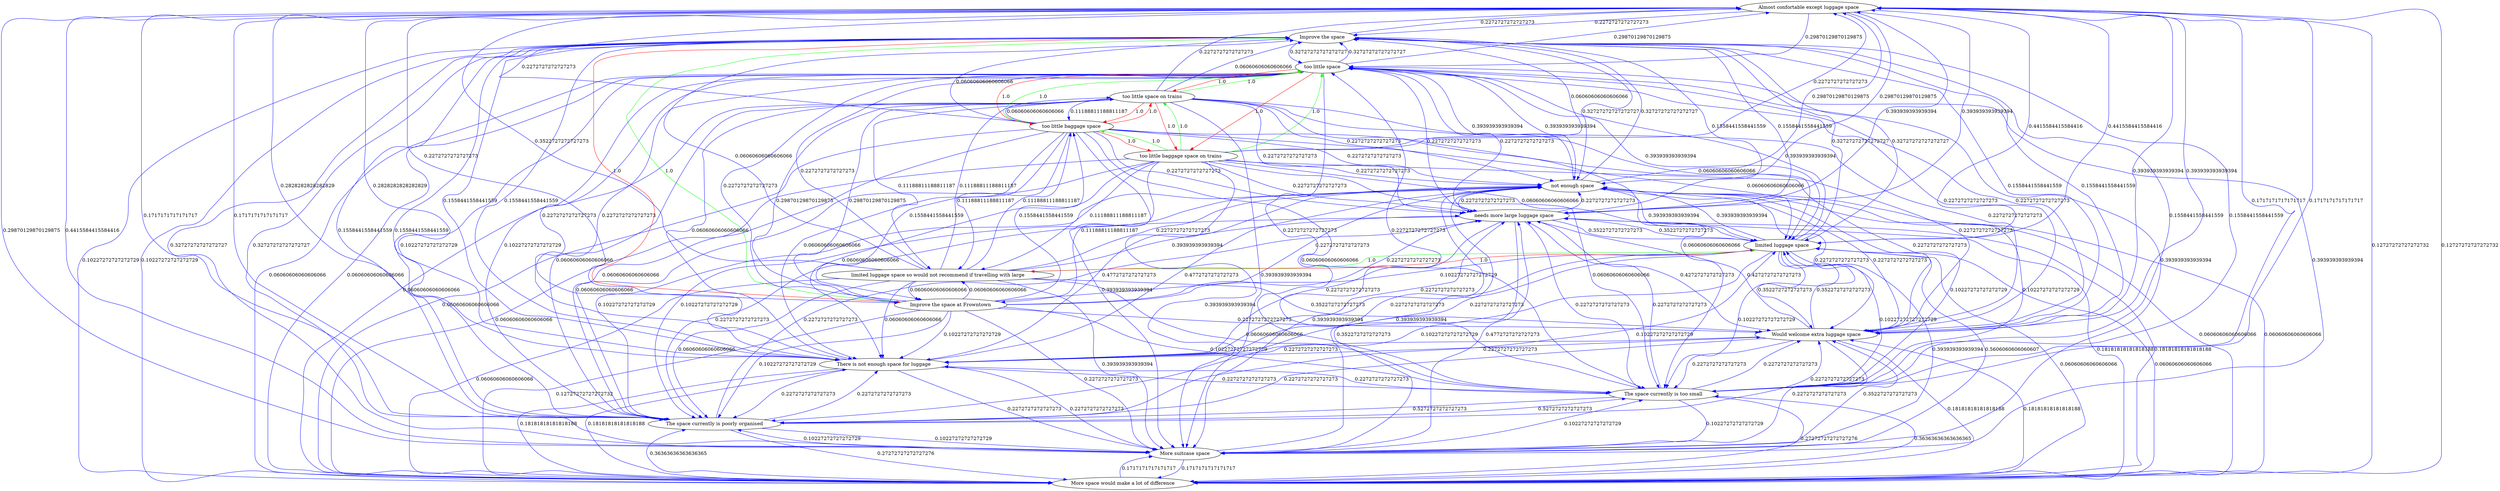 digraph rawGraph {
"Almost confortable except luggage space";"Improve the space at Frowntown";"Improve the space";"More space would make a lot of difference";"More suitcase space";"The space currently is poorly organised";"The space currently is too small";"There is not enough space for luggage";"Would welcome extra luggage space";"limited luggage space so would not recommend if travelling with large";"limited luggage space";"needs more large luggage space";"not enough space";"too little baggage space on trains";"too little baggage space";"too little space";"too little space on trains";"Improve the space at Frowntown" -> "Improve the space" [label=1.0] [color=green]
"Improve the space" -> "Improve the space at Frowntown" [label=1.0] [color=red]
"Almost confortable except luggage space" -> "Improve the space" [label=0.2272727272727273] [color=blue]
"Improve the space" -> "Almost confortable except luggage space" [label=0.2272727272727273] [color=blue]
"Improve the space at Frowntown" -> "Almost confortable except luggage space" [label=0.2272727272727273] [color=blue]
"Almost confortable except luggage space" -> "More space would make a lot of difference" [label=0.12727272727272732] [color=blue]
"More space would make a lot of difference" -> "Almost confortable except luggage space" [label=0.12727272727272732] [color=blue]
"More space would make a lot of difference" -> "Improve the space" [label=0.10227272727272729] [color=blue]
"Improve the space" -> "More space would make a lot of difference" [label=0.10227272727272729] [color=blue]
"Improve the space at Frowntown" -> "More space would make a lot of difference" [label=0.12727272727272732] [color=blue]
"More suitcase space" -> "Almost confortable except luggage space" [label=0.4415584415584416] [color=blue]
"Almost confortable except luggage space" -> "More suitcase space" [label=0.29870129870129875] [color=blue]
"More suitcase space" -> "More space would make a lot of difference" [label=0.1717171717171717] [color=blue]
"More space would make a lot of difference" -> "More suitcase space" [label=0.1717171717171717] [color=blue]
"Improve the space" -> "More suitcase space" [label=0.32727272727272727] [color=blue]
"More suitcase space" -> "Improve the space" [label=0.32727272727272727] [color=blue]
"Improve the space at Frowntown" -> "More suitcase space" [label=0.2272727272727273] [color=blue]
"The space currently is poorly organised" -> "More suitcase space" [label=0.10227272727272729] [color=blue]
"More suitcase space" -> "The space currently is poorly organised" [label=0.10227272727272729] [color=blue]
"Almost confortable except luggage space" -> "The space currently is poorly organised" [label=0.1717171717171717] [color=blue]
"The space currently is poorly organised" -> "Almost confortable except luggage space" [label=0.1717171717171717] [color=blue]
"More space would make a lot of difference" -> "The space currently is poorly organised" [label=0.36363636363636365] [color=blue]
"The space currently is poorly organised" -> "More space would make a lot of difference" [label=0.27272727272727276] [color=blue]
"Improve the space at Frowntown" -> "The space currently is poorly organised" [label=0.10227272727272729] [color=blue]
"The space currently is too small" -> "More suitcase space" [label=0.10227272727272729] [color=blue]
"More suitcase space" -> "The space currently is too small" [label=0.10227272727272729] [color=blue]
"The space currently is too small" -> "Almost confortable except luggage space" [label=0.1717171717171717] [color=blue]
"Almost confortable except luggage space" -> "The space currently is too small" [label=0.1717171717171717] [color=blue]
"The space currently is too small" -> "More space would make a lot of difference" [label=0.27272727272727276] [color=blue]
"More space would make a lot of difference" -> "The space currently is too small" [label=0.36363636363636365] [color=blue]
"The space currently is too small" -> "The space currently is poorly organised" [label=0.5272727272727273] [color=blue]
"The space currently is poorly organised" -> "The space currently is too small" [label=0.5272727272727273] [color=blue]
"Improve the space at Frowntown" -> "The space currently is too small" [label=0.10227272727272729] [color=blue]
"More suitcase space" -> "There is not enough space for luggage" [label=0.2272727272727273] [color=blue]
"There is not enough space for luggage" -> "More suitcase space" [label=0.2272727272727273] [color=blue]
"Almost confortable except luggage space" -> "There is not enough space for luggage" [label=0.2828282828282829] [color=blue]
"There is not enough space for luggage" -> "Almost confortable except luggage space" [label=0.2828282828282829] [color=blue]
"There is not enough space for luggage" -> "More space would make a lot of difference" [label=0.18181818181818188] [color=blue]
"More space would make a lot of difference" -> "There is not enough space for luggage" [label=0.18181818181818188] [color=blue]
"The space currently is poorly organised" -> "There is not enough space for luggage" [label=0.2272727272727273] [color=blue]
"There is not enough space for luggage" -> "The space currently is poorly organised" [label=0.2272727272727273] [color=blue]
"There is not enough space for luggage" -> "The space currently is too small" [label=0.2272727272727273] [color=blue]
"The space currently is too small" -> "There is not enough space for luggage" [label=0.2272727272727273] [color=blue]
"There is not enough space for luggage" -> "Improve the space" [label=0.1558441558441559] [color=blue]
"Improve the space" -> "There is not enough space for luggage" [label=0.1558441558441559] [color=blue]
"Improve the space at Frowntown" -> "There is not enough space for luggage" [label=0.10227272727272729] [color=blue]
"More suitcase space" -> "Would welcome extra luggage space" [label=0.3522727272727273] [color=blue]
"Would welcome extra luggage space" -> "More suitcase space" [label=0.2272727272727273] [color=blue]
"Would welcome extra luggage space" -> "Almost confortable except luggage space" [label=0.393939393939394] [color=blue]
"Almost confortable except luggage space" -> "Would welcome extra luggage space" [label=0.393939393939394] [color=blue]
"More space would make a lot of difference" -> "Would welcome extra luggage space" [label=0.18181818181818188] [color=blue]
"Would welcome extra luggage space" -> "More space would make a lot of difference" [label=0.18181818181818188] [color=blue]
"The space currently is poorly organised" -> "Would welcome extra luggage space" [label=0.2272727272727273] [color=blue]
"Would welcome extra luggage space" -> "The space currently is poorly organised" [label=0.2272727272727273] [color=blue]
"The space currently is too small" -> "Would welcome extra luggage space" [label=0.2272727272727273] [color=blue]
"Would welcome extra luggage space" -> "The space currently is too small" [label=0.2272727272727273] [color=blue]
"There is not enough space for luggage" -> "Would welcome extra luggage space" [label=0.2272727272727273] [color=blue]
"Would welcome extra luggage space" -> "There is not enough space for luggage" [label=0.2272727272727273] [color=blue]
"Would welcome extra luggage space" -> "Improve the space" [label=0.1558441558441559] [color=blue]
"Improve the space" -> "Would welcome extra luggage space" [label=0.1558441558441559] [color=blue]
"Improve the space at Frowntown" -> "Would welcome extra luggage space" [label=0.2272727272727273] [color=blue]
"limited luggage space so would not recommend if travelling with large" -> "limited luggage space" [label=1.0] [color=green]
"limited luggage space" -> "limited luggage space so would not recommend if travelling with large" [label=1.0] [color=red]
"limited luggage space" -> "More suitcase space" [label=0.393939393939394] [color=blue]
"More suitcase space" -> "limited luggage space" [label=0.5606060606060607] [color=blue]
"Would welcome extra luggage space" -> "limited luggage space" [label=0.3522727272727273] [color=blue]
"limited luggage space" -> "Would welcome extra luggage space" [label=0.3522727272727273] [color=blue]
"Almost confortable except luggage space" -> "limited luggage space" [label=0.4415584415584416] [color=blue]
"limited luggage space" -> "Almost confortable except luggage space" [label=0.4415584415584416] [color=blue]
"More space would make a lot of difference" -> "limited luggage space" [label=0.06060606060606066] [color=blue]
"limited luggage space" -> "More space would make a lot of difference" [label=0.06060606060606066] [color=blue]
"The space currently is poorly organised" -> "limited luggage space" [label=0.10227272727272729] [color=blue]
"limited luggage space" -> "The space currently is poorly organised" [label=0.10227272727272729] [color=blue]
"limited luggage space" -> "The space currently is too small" [label=0.10227272727272729] [color=blue]
"The space currently is too small" -> "limited luggage space" [label=0.10227272727272729] [color=blue]
"limited luggage space" -> "There is not enough space for luggage" [label=0.2272727272727273] [color=blue]
"There is not enough space for luggage" -> "limited luggage space" [label=0.2272727272727273] [color=blue]
"limited luggage space" -> "Improve the space" [label=0.32727272727272727] [color=blue]
"Improve the space" -> "limited luggage space" [label=0.32727272727272727] [color=blue]
"Improve the space at Frowntown" -> "limited luggage space so would not recommend if travelling with large" [label=0.06060606060606066] [color=blue]
"limited luggage space so would not recommend if travelling with large" -> "Improve the space at Frowntown" [label=0.06060606060606066] [color=blue]
"Improve the space at Frowntown" -> "limited luggage space" [label=0.10227272727272729] [color=blue]
"limited luggage space so would not recommend if travelling with large" -> "More suitcase space" [label=0.393939393939394] [color=blue]
"limited luggage space so would not recommend if travelling with large" -> "Would welcome extra luggage space" [label=0.3522727272727273] [color=blue]
"limited luggage space so would not recommend if travelling with large" -> "Almost confortable except luggage space" [label=0.3522727272727273] [color=blue]
"limited luggage space so would not recommend if travelling with large" -> "More space would make a lot of difference" [label=0.06060606060606066] [color=blue]
"limited luggage space so would not recommend if travelling with large" -> "The space currently is poorly organised" [label=0.06060606060606066] [color=blue]
"limited luggage space so would not recommend if travelling with large" -> "The space currently is too small" [label=0.06060606060606066] [color=blue]
"limited luggage space so would not recommend if travelling with large" -> "There is not enough space for luggage" [label=0.06060606060606066] [color=blue]
"limited luggage space so would not recommend if travelling with large" -> "Improve the space" [label=0.06060606060606066] [color=blue]
"needs more large luggage space" -> "More suitcase space" [label=0.3522727272727273] [color=blue]
"More suitcase space" -> "needs more large luggage space" [label=0.4772727272727273] [color=blue]
"needs more large luggage space" -> "Would welcome extra luggage space" [label=0.4272727272727273] [color=blue]
"Would welcome extra luggage space" -> "needs more large luggage space" [label=0.4272727272727273] [color=blue]
"Almost confortable except luggage space" -> "needs more large luggage space" [label=0.393939393939394] [color=blue]
"needs more large luggage space" -> "Almost confortable except luggage space" [label=0.393939393939394] [color=blue]
"needs more large luggage space" -> "More space would make a lot of difference" [label=0.18181818181818188] [color=blue]
"More space would make a lot of difference" -> "needs more large luggage space" [label=0.18181818181818188] [color=blue]
"The space currently is poorly organised" -> "needs more large luggage space" [label=0.2272727272727273] [color=blue]
"needs more large luggage space" -> "The space currently is poorly organised" [label=0.2272727272727273] [color=blue]
"needs more large luggage space" -> "limited luggage space" [label=0.3522727272727273] [color=blue]
"limited luggage space" -> "needs more large luggage space" [label=0.3522727272727273] [color=blue]
"needs more large luggage space" -> "The space currently is too small" [label=0.2272727272727273] [color=blue]
"The space currently is too small" -> "needs more large luggage space" [label=0.2272727272727273] [color=blue]
"There is not enough space for luggage" -> "needs more large luggage space" [label=0.2272727272727273] [color=blue]
"needs more large luggage space" -> "There is not enough space for luggage" [label=0.2272727272727273] [color=blue]
"needs more large luggage space" -> "Improve the space" [label=0.1558441558441559] [color=blue]
"Improve the space" -> "needs more large luggage space" [label=0.1558441558441559] [color=blue]
"Improve the space at Frowntown" -> "needs more large luggage space" [label=0.2272727272727273] [color=blue]
"limited luggage space so would not recommend if travelling with large" -> "needs more large luggage space" [label=0.393939393939394] [color=blue]
"not enough space" -> "needs more large luggage space" [label=0.2272727272727273] [color=blue]
"needs more large luggage space" -> "not enough space" [label=0.2272727272727273] [color=blue]
"not enough space" -> "More suitcase space" [label=0.393939393939394] [color=blue]
"More suitcase space" -> "not enough space" [label=0.393939393939394] [color=blue]
"not enough space" -> "Would welcome extra luggage space" [label=0.2272727272727273] [color=blue]
"Would welcome extra luggage space" -> "not enough space" [label=0.2272727272727273] [color=blue]
"not enough space" -> "Almost confortable except luggage space" [label=0.29870129870129875] [color=blue]
"Almost confortable except luggage space" -> "not enough space" [label=0.29870129870129875] [color=blue]
"not enough space" -> "More space would make a lot of difference" [label=0.06060606060606066] [color=blue]
"More space would make a lot of difference" -> "not enough space" [label=0.06060606060606066] [color=blue]
"The space currently is poorly organised" -> "not enough space" [label=0.10227272727272729] [color=blue]
"not enough space" -> "The space currently is poorly organised" [label=0.10227272727272729] [color=blue]
"limited luggage space" -> "not enough space" [label=0.393939393939394] [color=blue]
"not enough space" -> "limited luggage space" [label=0.393939393939394] [color=blue]
"not enough space" -> "The space currently is too small" [label=0.10227272727272729] [color=blue]
"The space currently is too small" -> "not enough space" [label=0.10227272727272729] [color=blue]
"not enough space" -> "There is not enough space for luggage" [label=0.4772727272727273] [color=blue]
"There is not enough space for luggage" -> "not enough space" [label=0.4772727272727273] [color=blue]
"Improve the space" -> "not enough space" [label=0.32727272727272727] [color=blue]
"not enough space" -> "Improve the space" [label=0.32727272727272727] [color=blue]
"Improve the space at Frowntown" -> "not enough space" [label=0.2272727272727273] [color=blue]
"limited luggage space so would not recommend if travelling with large" -> "not enough space" [label=0.2272727272727273] [color=blue]
"too little baggage space on trains" -> "too little baggage space" [label=1.0] [color=green]
"too little baggage space" -> "too little space" [label=1.0] [color=green]
"too little baggage space on trains" -> "too little space on trains" [label=1.0] [color=green]
"too little space on trains" -> "too little space" [label=1.0] [color=green]
"too little baggage space on trains" -> "too little space" [label=1.0] [color=green]
"too little baggage space" -> "too little baggage space on trains" [label=1.0] [color=red]
"too little baggage space" -> "too little space on trains" [label=1.0] [color=red]
"too little space" -> "too little baggage space on trains" [label=1.0] [color=red]
"too little space" -> "too little baggage space" [label=1.0] [color=red]
"too little space" -> "too little space on trains" [label=1.0] [color=red]
"too little space on trains" -> "too little baggage space on trains" [label=1.0] [color=red]
"too little space on trains" -> "too little baggage space" [label=1.0] [color=red]
"needs more large luggage space" -> "too little space" [label=0.2272727272727273] [color=blue]
"too little space" -> "needs more large luggage space" [label=0.2272727272727273] [color=blue]
"More suitcase space" -> "too little space" [label=0.393939393939394] [color=blue]
"too little space" -> "More suitcase space" [label=0.393939393939394] [color=blue]
"Would welcome extra luggage space" -> "too little space" [label=0.2272727272727273] [color=blue]
"too little space" -> "Would welcome extra luggage space" [label=0.2272727272727273] [color=blue]
"too little space" -> "not enough space" [label=0.393939393939394] [color=blue]
"not enough space" -> "too little space" [label=0.393939393939394] [color=blue]
"Almost confortable except luggage space" -> "too little space" [label=0.29870129870129875] [color=blue]
"too little space" -> "Almost confortable except luggage space" [label=0.29870129870129875] [color=blue]
"More space would make a lot of difference" -> "too little space" [label=0.06060606060606066] [color=blue]
"too little space" -> "More space would make a lot of difference" [label=0.06060606060606066] [color=blue]
"too little space" -> "The space currently is poorly organised" [label=0.10227272727272729] [color=blue]
"The space currently is poorly organised" -> "too little space" [label=0.10227272727272729] [color=blue]
"too little space" -> "limited luggage space" [label=0.393939393939394] [color=blue]
"limited luggage space" -> "too little space" [label=0.393939393939394] [color=blue]
"limited luggage space so would not recommend if travelling with large" -> "too little baggage space" [label=0.11188811188811187] [color=blue]
"limited luggage space so would not recommend if travelling with large" -> "too little space on trains" [label=0.11188811188811187] [color=blue]
"too little baggage space" -> "limited luggage space so would not recommend if travelling with large" [label=0.11188811188811187] [color=blue]
"too little space on trains" -> "limited luggage space so would not recommend if travelling with large" [label=0.11188811188811187] [color=blue]
"too little space" -> "The space currently is too small" [label=0.2272727272727273] [color=blue]
"The space currently is too small" -> "too little space" [label=0.2272727272727273] [color=blue]
"There is not enough space for luggage" -> "too little space" [label=0.2272727272727273] [color=blue]
"too little space" -> "There is not enough space for luggage" [label=0.2272727272727273] [color=blue]
"Improve the space" -> "too little space" [label=0.32727272727272727] [color=blue]
"too little space" -> "Improve the space" [label=0.32727272727272727] [color=blue]
"Improve the space at Frowntown" -> "too little baggage space" [label=0.1558441558441559] [color=blue]
"Improve the space at Frowntown" -> "too little space on trains" [label=0.29870129870129875] [color=blue]
"too little baggage space" -> "Improve the space at Frowntown" [label=0.1558441558441559] [color=blue]
"too little space on trains" -> "Improve the space at Frowntown" [label=0.29870129870129875] [color=blue]
"Improve the space at Frowntown" -> "too little space" [label=0.2272727272727273] [color=blue]
"limited luggage space so would not recommend if travelling with large" -> "too little space" [label=0.2272727272727273] [color=blue]
"too little baggage space on trains" -> "needs more large luggage space" [label=0.2272727272727273] [color=blue]
"too little baggage space on trains" -> "Would welcome extra luggage space" [label=0.2272727272727273] [color=blue]
"too little baggage space on trains" -> "not enough space" [label=0.2272727272727273] [color=blue]
"too little baggage space on trains" -> "Almost confortable except luggage space" [label=0.2272727272727273] [color=blue]
"too little baggage space on trains" -> "The space currently is poorly organised" [label=0.06060606060606066] [color=blue]
"too little baggage space on trains" -> "limited luggage space" [label=0.06060606060606066] [color=blue]
"too little baggage space on trains" -> "limited luggage space so would not recommend if travelling with large" [label=0.11188811188811187] [color=blue]
"too little baggage space on trains" -> "Improve the space at Frowntown" [label=0.11188811188811187] [color=blue]
"too little baggage space on trains" -> "Improve the space" [label=0.06060606060606066] [color=blue]
"too little baggage space on trains" -> "More suitcase space" [label=0.393939393939394] [color=blue]
"too little baggage space on trains" -> "More space would make a lot of difference" [label=0.06060606060606066] [color=blue]
"too little baggage space on trains" -> "The space currently is too small" [label=0.06060606060606066] [color=blue]
"too little baggage space on trains" -> "There is not enough space for luggage" [label=0.06060606060606066] [color=blue]
"too little baggage space" -> "needs more large luggage space" [label=0.2272727272727273] [color=blue]
"too little baggage space" -> "Would welcome extra luggage space" [label=0.2272727272727273] [color=blue]
"too little baggage space" -> "not enough space" [label=0.2272727272727273] [color=blue]
"too little baggage space" -> "Almost confortable except luggage space" [label=0.2272727272727273] [color=blue]
"too little baggage space" -> "The space currently is poorly organised" [label=0.06060606060606066] [color=blue]
"too little baggage space" -> "limited luggage space" [label=0.06060606060606066] [color=blue]
"too little baggage space" -> "Improve the space" [label=0.06060606060606066] [color=blue]
"too little baggage space" -> "More suitcase space" [label=0.393939393939394] [color=blue]
"too little baggage space" -> "More space would make a lot of difference" [label=0.06060606060606066] [color=blue]
"too little baggage space" -> "too little space on trains" [label=0.06060606060606066] [color=blue]
"too little baggage space" -> "The space currently is too small" [label=0.06060606060606066] [color=blue]
"too little baggage space" -> "There is not enough space for luggage" [label=0.06060606060606066] [color=blue]
"too little space on trains" -> "needs more large luggage space" [label=0.2272727272727273] [color=blue]
"too little space on trains" -> "Would welcome extra luggage space" [label=0.2272727272727273] [color=blue]
"too little space on trains" -> "too little baggage space" [label=0.11188811188811187] [color=blue]
"too little space on trains" -> "not enough space" [label=0.2272727272727273] [color=blue]
"too little space on trains" -> "Almost confortable except luggage space" [label=0.2272727272727273] [color=blue]
"too little space on trains" -> "The space currently is poorly organised" [label=0.06060606060606066] [color=blue]
"too little space on trains" -> "limited luggage space" [label=0.06060606060606066] [color=blue]
"too little space on trains" -> "Improve the space" [label=0.06060606060606066] [color=blue]
"too little space on trains" -> "More suitcase space" [label=0.393939393939394] [color=blue]
"too little space on trains" -> "More space would make a lot of difference" [label=0.06060606060606066] [color=blue]
"too little space on trains" -> "The space currently is too small" [label=0.06060606060606066] [color=blue]
"too little space on trains" -> "There is not enough space for luggage" [label=0.06060606060606066] [color=blue]
"Improve the space" -> "The space currently is poorly organised" [label=0.1558441558441559] [color=blue]
"Improve the space" -> "The space currently is too small" [label=0.1558441558441559] [color=blue]
"The space currently is poorly organised" -> "Improve the space" [label=0.1558441558441559] [color=blue]
"The space currently is too small" -> "Improve the space" [label=0.1558441558441559] [color=blue]
}